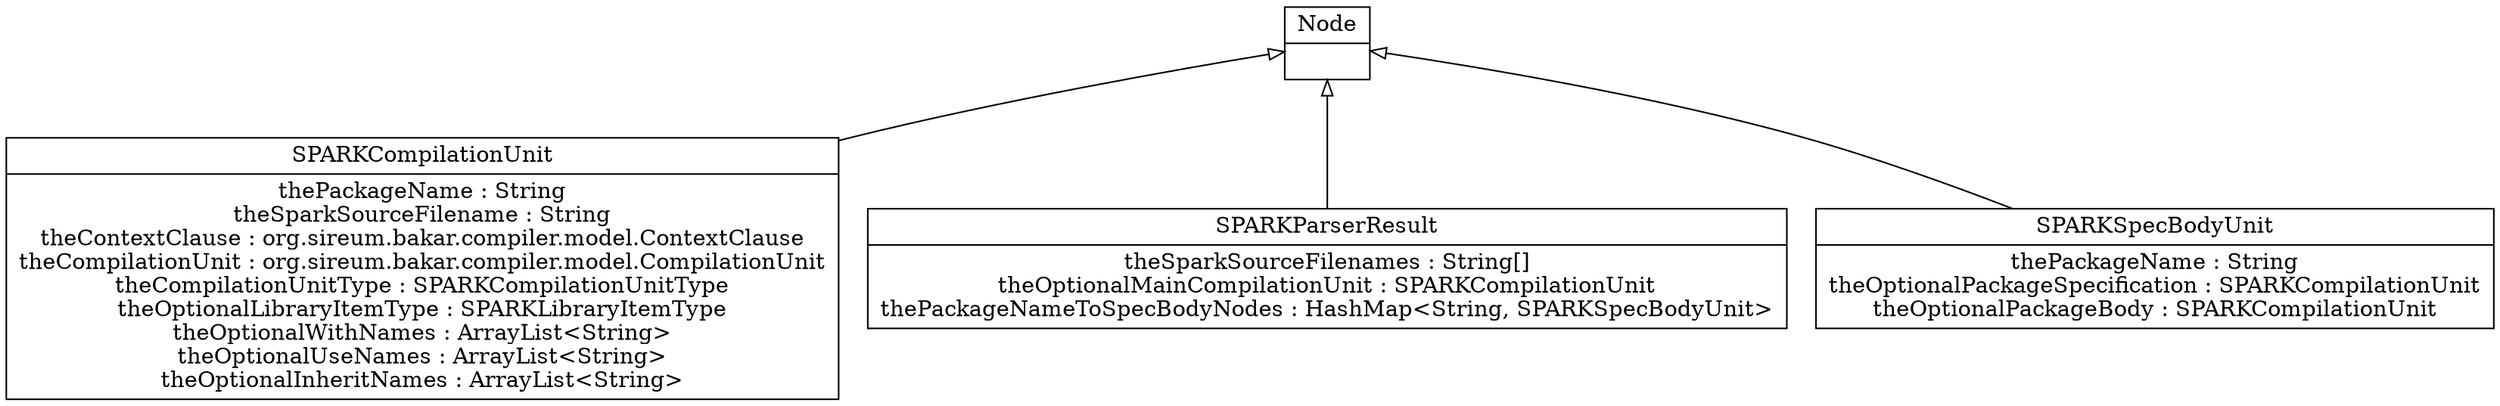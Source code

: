 digraph G {
  rankdir=BT
  node [shape=record]
  edge [arrowhead=onormal]
  "Node" [label="{Node|}"]
  "SPARKCompilationUnit" [label="{SPARKCompilationUnit|thePackageName : String\ntheSparkSourceFilename : String\ntheContextClause : org.sireum.bakar.compiler.model.ContextClause\ntheCompilationUnit : org.sireum.bakar.compiler.model.CompilationUnit\ntheCompilationUnitType : SPARKCompilationUnitType\ntheOptionalLibraryItemType : SPARKLibraryItemType\ntheOptionalWithNames : ArrayList\<String\>\ntheOptionalUseNames : ArrayList\<String\>\ntheOptionalInheritNames : ArrayList\<String\>}"]
  "SPARKCompilationUnit" -> "Node"
  "SPARKParserResult" [label="{SPARKParserResult|theSparkSourceFilenames : String[]\ntheOptionalMainCompilationUnit : SPARKCompilationUnit\nthePackageNameToSpecBodyNodes : HashMap\<String, SPARKSpecBodyUnit\>}"]
  "SPARKParserResult" -> "Node"
  "SPARKSpecBodyUnit" [label="{SPARKSpecBodyUnit|thePackageName : String\ntheOptionalPackageSpecification : SPARKCompilationUnit\ntheOptionalPackageBody : SPARKCompilationUnit}"]
  "SPARKSpecBodyUnit" -> "Node"
}